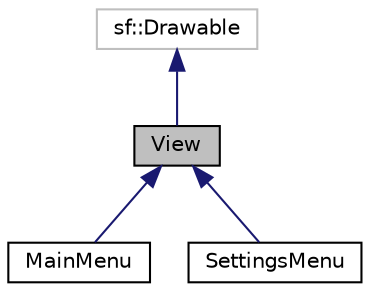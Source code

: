 digraph "View"
{
 // LATEX_PDF_SIZE
  edge [fontname="Helvetica",fontsize="10",labelfontname="Helvetica",labelfontsize="10"];
  node [fontname="Helvetica",fontsize="10",shape=record];
  Node1 [label="View",height=0.2,width=0.4,color="black", fillcolor="grey75", style="filled", fontcolor="black",tooltip="The View class inherit from sf::Drawable. It is the base to others class for display selected scene o..."];
  Node2 -> Node1 [dir="back",color="midnightblue",fontsize="10",style="solid",fontname="Helvetica"];
  Node2 [label="sf::Drawable",height=0.2,width=0.4,color="grey75", fillcolor="white", style="filled",tooltip=" "];
  Node1 -> Node3 [dir="back",color="midnightblue",fontsize="10",style="solid",fontname="Helvetica"];
  Node3 [label="MainMenu",height=0.2,width=0.4,color="black", fillcolor="white", style="filled",URL="$class_main_menu.html",tooltip="The MainMenu class inherit from View. This class contains all elements for display on main menu."];
  Node1 -> Node4 [dir="back",color="midnightblue",fontsize="10",style="solid",fontname="Helvetica"];
  Node4 [label="SettingsMenu",height=0.2,width=0.4,color="black", fillcolor="white", style="filled",URL="$class_settings_menu.html",tooltip=" "];
}

